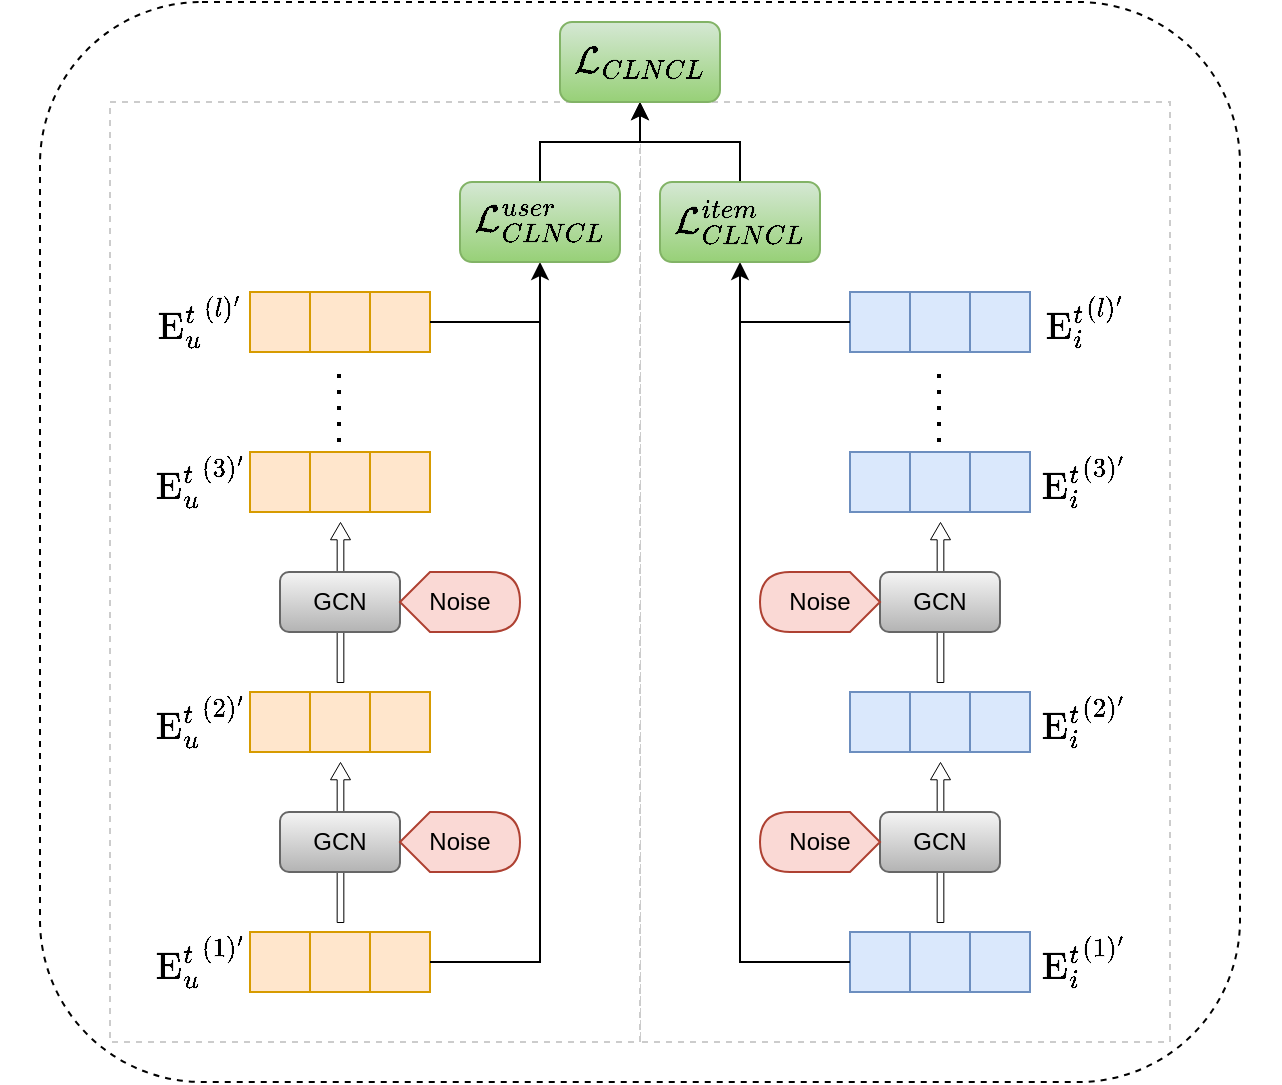 <mxfile version="24.7.7">
  <diagram name="第 1 页" id="0odNos-ram8B0JtTMt9t">
    <mxGraphModel dx="1386" dy="748" grid="1" gridSize="10" guides="1" tooltips="1" connect="1" arrows="1" fold="1" page="1" pageScale="1" pageWidth="1169" pageHeight="827" math="1" shadow="0">
      <root>
        <mxCell id="0" />
        <mxCell id="1" parent="0" />
        <mxCell id="C153-lScjyPloALbCFHb-121" value="" style="rounded=1;whiteSpace=wrap;html=1;dashed=1;" parent="1" vertex="1">
          <mxGeometry x="40" y="180" width="600" height="540" as="geometry" />
        </mxCell>
        <mxCell id="C153-lScjyPloALbCFHb-119" value="" style="rounded=0;whiteSpace=wrap;html=1;dashed=1;strokeColor=#CCCCCC;" parent="1" vertex="1">
          <mxGeometry x="340" y="230" width="265" height="470" as="geometry" />
        </mxCell>
        <mxCell id="C153-lScjyPloALbCFHb-118" value="" style="rounded=0;whiteSpace=wrap;html=1;dashed=1;strokeColor=#CCCCCC;" parent="1" vertex="1">
          <mxGeometry x="75" y="230" width="265" height="470" as="geometry" />
        </mxCell>
        <mxCell id="C153-lScjyPloALbCFHb-97" value="" style="shape=singleArrow;direction=north;whiteSpace=wrap;html=1;arrowWidth=0.333;arrowSize=0.108;strokeWidth=0.5;" parent="1" vertex="1">
          <mxGeometry x="485" y="560" width="10" height="80" as="geometry" />
        </mxCell>
        <mxCell id="C153-lScjyPloALbCFHb-99" value="" style="shape=singleArrow;direction=north;whiteSpace=wrap;html=1;arrowWidth=0.333;arrowSize=0.108;strokeWidth=0.5;" parent="1" vertex="1">
          <mxGeometry x="485" y="440" width="10" height="80" as="geometry" />
        </mxCell>
        <mxCell id="C153-lScjyPloALbCFHb-98" value="" style="shape=singleArrow;direction=north;whiteSpace=wrap;html=1;arrowWidth=0.333;arrowSize=0.108;strokeWidth=0.5;" parent="1" vertex="1">
          <mxGeometry x="185" y="440" width="10" height="80" as="geometry" />
        </mxCell>
        <mxCell id="C153-lScjyPloALbCFHb-23" value="&lt;font style=&quot;font-size: 16px;&quot;&gt;$$ {\mathrm{E}_{u}^{t}}^{(1)&#39;}$$&lt;/font&gt;" style="text;html=1;align=center;verticalAlign=middle;whiteSpace=wrap;rounded=0;" parent="1" vertex="1">
          <mxGeometry x="98" y="640" width="45" height="40" as="geometry" />
        </mxCell>
        <mxCell id="C153-lScjyPloALbCFHb-24" value="&lt;font style=&quot;font-size: 16px;&quot;&gt;$$ {\mathrm{E}_{i}^{t}}^{(1)&#39;}$$&lt;/font&gt;" style="text;html=1;align=center;verticalAlign=middle;whiteSpace=wrap;rounded=0;" parent="1" vertex="1">
          <mxGeometry x="540" y="640" width="45" height="40" as="geometry" />
        </mxCell>
        <mxCell id="C153-lScjyPloALbCFHb-28" value="" style="group" parent="1" vertex="1" connectable="0">
          <mxGeometry x="445" y="645" width="90" height="30" as="geometry" />
        </mxCell>
        <mxCell id="C153-lScjyPloALbCFHb-25" value="" style="whiteSpace=wrap;html=1;aspect=fixed;fillColor=#dae8fc;strokeColor=#6c8ebf;" parent="C153-lScjyPloALbCFHb-28" vertex="1">
          <mxGeometry width="30" height="30" as="geometry" />
        </mxCell>
        <mxCell id="C153-lScjyPloALbCFHb-26" value="" style="whiteSpace=wrap;html=1;aspect=fixed;fillColor=#dae8fc;strokeColor=#6c8ebf;" parent="C153-lScjyPloALbCFHb-28" vertex="1">
          <mxGeometry x="30" width="30" height="30" as="geometry" />
        </mxCell>
        <mxCell id="C153-lScjyPloALbCFHb-27" value="" style="whiteSpace=wrap;html=1;aspect=fixed;fillColor=#dae8fc;strokeColor=#6c8ebf;" parent="C153-lScjyPloALbCFHb-28" vertex="1">
          <mxGeometry x="60" width="30" height="30" as="geometry" />
        </mxCell>
        <mxCell id="C153-lScjyPloALbCFHb-29" value="" style="group;fillColor=#ffe6cc;strokeColor=#d79b00;" parent="1" vertex="1" connectable="0">
          <mxGeometry x="145" y="645" width="90" height="30" as="geometry" />
        </mxCell>
        <mxCell id="C153-lScjyPloALbCFHb-30" value="" style="whiteSpace=wrap;html=1;aspect=fixed;fillColor=#ffe6cc;strokeColor=#d79b00;" parent="C153-lScjyPloALbCFHb-29" vertex="1">
          <mxGeometry width="30" height="30" as="geometry" />
        </mxCell>
        <mxCell id="C153-lScjyPloALbCFHb-31" value="" style="whiteSpace=wrap;html=1;aspect=fixed;fillColor=#ffe6cc;strokeColor=#d79b00;" parent="C153-lScjyPloALbCFHb-29" vertex="1">
          <mxGeometry x="30" width="30" height="30" as="geometry" />
        </mxCell>
        <mxCell id="C153-lScjyPloALbCFHb-32" value="" style="whiteSpace=wrap;html=1;aspect=fixed;fillColor=#ffe6cc;strokeColor=#d79b00;" parent="C153-lScjyPloALbCFHb-29" vertex="1">
          <mxGeometry x="60" width="30" height="30" as="geometry" />
        </mxCell>
        <mxCell id="C153-lScjyPloALbCFHb-33" value="&lt;font style=&quot;font-size: 16px;&quot;&gt;$$ {\mathrm{E}_{u}^{t}}^{(2)&#39;}$$&lt;/font&gt;" style="text;html=1;align=center;verticalAlign=middle;whiteSpace=wrap;rounded=0;" parent="1" vertex="1">
          <mxGeometry x="98" y="520" width="45" height="40" as="geometry" />
        </mxCell>
        <mxCell id="C153-lScjyPloALbCFHb-34" value="&lt;font style=&quot;font-size: 16px;&quot;&gt;$$ {\mathrm{E}_{i}^{t}}^{(2)&#39;}$$&lt;/font&gt;" style="text;html=1;align=center;verticalAlign=middle;whiteSpace=wrap;rounded=0;" parent="1" vertex="1">
          <mxGeometry x="540" y="520" width="45" height="40" as="geometry" />
        </mxCell>
        <mxCell id="C153-lScjyPloALbCFHb-35" value="" style="group" parent="1" vertex="1" connectable="0">
          <mxGeometry x="445" y="525" width="90" height="30" as="geometry" />
        </mxCell>
        <mxCell id="C153-lScjyPloALbCFHb-36" value="" style="whiteSpace=wrap;html=1;aspect=fixed;fillColor=#dae8fc;strokeColor=#6c8ebf;" parent="C153-lScjyPloALbCFHb-35" vertex="1">
          <mxGeometry width="30" height="30" as="geometry" />
        </mxCell>
        <mxCell id="C153-lScjyPloALbCFHb-37" value="" style="whiteSpace=wrap;html=1;aspect=fixed;fillColor=#dae8fc;strokeColor=#6c8ebf;" parent="C153-lScjyPloALbCFHb-35" vertex="1">
          <mxGeometry x="30" width="30" height="30" as="geometry" />
        </mxCell>
        <mxCell id="C153-lScjyPloALbCFHb-38" value="" style="whiteSpace=wrap;html=1;aspect=fixed;fillColor=#dae8fc;strokeColor=#6c8ebf;" parent="C153-lScjyPloALbCFHb-35" vertex="1">
          <mxGeometry x="60" width="30" height="30" as="geometry" />
        </mxCell>
        <mxCell id="C153-lScjyPloALbCFHb-39" value="" style="group;fillColor=#ffe6cc;strokeColor=#d79b00;" parent="1" vertex="1" connectable="0">
          <mxGeometry x="145" y="525" width="90" height="30" as="geometry" />
        </mxCell>
        <mxCell id="C153-lScjyPloALbCFHb-40" value="" style="whiteSpace=wrap;html=1;aspect=fixed;fillColor=#ffe6cc;strokeColor=#d79b00;" parent="C153-lScjyPloALbCFHb-39" vertex="1">
          <mxGeometry width="30" height="30" as="geometry" />
        </mxCell>
        <mxCell id="C153-lScjyPloALbCFHb-41" value="" style="whiteSpace=wrap;html=1;aspect=fixed;fillColor=#ffe6cc;strokeColor=#d79b00;" parent="C153-lScjyPloALbCFHb-39" vertex="1">
          <mxGeometry x="30" width="30" height="30" as="geometry" />
        </mxCell>
        <mxCell id="C153-lScjyPloALbCFHb-42" value="" style="whiteSpace=wrap;html=1;aspect=fixed;fillColor=#ffe6cc;strokeColor=#d79b00;" parent="C153-lScjyPloALbCFHb-39" vertex="1">
          <mxGeometry x="60" width="30" height="30" as="geometry" />
        </mxCell>
        <mxCell id="C153-lScjyPloALbCFHb-45" value="GCN" style="rounded=1;whiteSpace=wrap;html=1;fillColor=#f5f5f5;gradientColor=#b3b3b3;strokeColor=#666666;" parent="1" vertex="1">
          <mxGeometry x="460" y="585" width="60" height="30" as="geometry" />
        </mxCell>
        <mxCell id="C153-lScjyPloALbCFHb-46" value="" style="shape=display;whiteSpace=wrap;html=1;fillColor=#fad9d5;strokeColor=#ae4132;rotation=-180;" parent="1" vertex="1">
          <mxGeometry x="400" y="585" width="60" height="30" as="geometry" />
        </mxCell>
        <mxCell id="C153-lScjyPloALbCFHb-51" value="&lt;font style=&quot;font-size: 16px;&quot;&gt;$$ {\mathrm{E}_{u}^{t}}^{(3)&#39;}$$&lt;/font&gt;" style="text;html=1;align=center;verticalAlign=middle;whiteSpace=wrap;rounded=0;" parent="1" vertex="1">
          <mxGeometry x="98" y="400" width="45" height="40" as="geometry" />
        </mxCell>
        <mxCell id="C153-lScjyPloALbCFHb-52" value="&lt;font style=&quot;font-size: 16px;&quot;&gt;$$ {\mathrm{E}_{i}^{t}}^{(3)&#39;}$$&lt;/font&gt;" style="text;html=1;align=center;verticalAlign=middle;whiteSpace=wrap;rounded=0;fontFamily=Helvetica;fontSize=12;fontColor=default;" parent="1" vertex="1">
          <mxGeometry x="540" y="400" width="45" height="40" as="geometry" />
        </mxCell>
        <mxCell id="C153-lScjyPloALbCFHb-53" value="" style="group" parent="1" vertex="1" connectable="0">
          <mxGeometry x="445" y="405" width="90" height="30" as="geometry" />
        </mxCell>
        <mxCell id="C153-lScjyPloALbCFHb-54" value="" style="whiteSpace=wrap;html=1;aspect=fixed;fillColor=#dae8fc;strokeColor=#6c8ebf;" parent="C153-lScjyPloALbCFHb-53" vertex="1">
          <mxGeometry width="30" height="30" as="geometry" />
        </mxCell>
        <mxCell id="C153-lScjyPloALbCFHb-55" value="" style="whiteSpace=wrap;html=1;aspect=fixed;fillColor=#dae8fc;strokeColor=#6c8ebf;" parent="C153-lScjyPloALbCFHb-53" vertex="1">
          <mxGeometry x="30" width="30" height="30" as="geometry" />
        </mxCell>
        <mxCell id="C153-lScjyPloALbCFHb-56" value="" style="whiteSpace=wrap;html=1;aspect=fixed;fillColor=#dae8fc;strokeColor=#6c8ebf;" parent="C153-lScjyPloALbCFHb-53" vertex="1">
          <mxGeometry x="60" width="30" height="30" as="geometry" />
        </mxCell>
        <mxCell id="C153-lScjyPloALbCFHb-57" value="" style="group;fillColor=#ffe6cc;strokeColor=#d79b00;" parent="1" vertex="1" connectable="0">
          <mxGeometry x="145" y="405" width="90" height="30" as="geometry" />
        </mxCell>
        <mxCell id="C153-lScjyPloALbCFHb-58" value="" style="whiteSpace=wrap;html=1;aspect=fixed;fillColor=#ffe6cc;strokeColor=#d79b00;" parent="C153-lScjyPloALbCFHb-57" vertex="1">
          <mxGeometry width="30" height="30" as="geometry" />
        </mxCell>
        <mxCell id="C153-lScjyPloALbCFHb-59" value="" style="whiteSpace=wrap;html=1;aspect=fixed;fillColor=#ffe6cc;strokeColor=#d79b00;" parent="C153-lScjyPloALbCFHb-57" vertex="1">
          <mxGeometry x="30" width="30" height="30" as="geometry" />
        </mxCell>
        <mxCell id="C153-lScjyPloALbCFHb-60" value="" style="whiteSpace=wrap;html=1;aspect=fixed;fillColor=#ffe6cc;strokeColor=#d79b00;" parent="C153-lScjyPloALbCFHb-57" vertex="1">
          <mxGeometry x="60" width="30" height="30" as="geometry" />
        </mxCell>
        <mxCell id="C153-lScjyPloALbCFHb-62" value="GCN" style="rounded=1;whiteSpace=wrap;html=1;fillColor=#f5f5f5;gradientColor=#b3b3b3;strokeColor=#666666;" parent="1" vertex="1">
          <mxGeometry x="160" y="465" width="60" height="30" as="geometry" />
        </mxCell>
        <mxCell id="C153-lScjyPloALbCFHb-63" value="Noise" style="shape=display;whiteSpace=wrap;html=1;fillColor=#fad9d5;strokeColor=#ae4132;" parent="1" vertex="1">
          <mxGeometry x="220" y="465" width="60" height="30" as="geometry" />
        </mxCell>
        <mxCell id="C153-lScjyPloALbCFHb-65" value="GCN" style="rounded=1;whiteSpace=wrap;html=1;fillColor=#f5f5f5;gradientColor=#b3b3b3;strokeColor=#666666;" parent="1" vertex="1">
          <mxGeometry x="460" y="465" width="60" height="30" as="geometry" />
        </mxCell>
        <mxCell id="C153-lScjyPloALbCFHb-66" value="" style="shape=display;whiteSpace=wrap;html=1;fillColor=#fad9d5;strokeColor=#ae4132;rotation=-180;" parent="1" vertex="1">
          <mxGeometry x="400" y="465" width="60" height="30" as="geometry" />
        </mxCell>
        <mxCell id="C153-lScjyPloALbCFHb-69" value="" style="endArrow=none;dashed=1;html=1;dashPattern=1 3;strokeWidth=2;rounded=0;" parent="1" edge="1">
          <mxGeometry width="50" height="50" relative="1" as="geometry">
            <mxPoint x="189.5" y="400" as="sourcePoint" />
            <mxPoint x="189.5" y="360" as="targetPoint" />
          </mxGeometry>
        </mxCell>
        <mxCell id="C153-lScjyPloALbCFHb-72" value="&lt;font style=&quot;font-size: 16px;&quot;&gt;$$ {\mathrm{E}_{u}^{t}}^{(l)&#39;}$$&lt;/font&gt;" style="text;html=1;align=center;verticalAlign=middle;whiteSpace=wrap;rounded=0;" parent="1" vertex="1">
          <mxGeometry x="98" y="320" width="45" height="40" as="geometry" />
        </mxCell>
        <mxCell id="C153-lScjyPloALbCFHb-73" value="&lt;font style=&quot;font-size: 16px;&quot;&gt;$$ {\mathrm{E}_{i}^{t}}^{(l)&#39;}$$&lt;/font&gt;" style="text;html=1;align=center;verticalAlign=middle;whiteSpace=wrap;rounded=0;" parent="1" vertex="1">
          <mxGeometry x="540" y="320" width="45" height="40" as="geometry" />
        </mxCell>
        <mxCell id="C153-lScjyPloALbCFHb-74" value="" style="group" parent="1" vertex="1" connectable="0">
          <mxGeometry x="445" y="325" width="90" height="30" as="geometry" />
        </mxCell>
        <mxCell id="C153-lScjyPloALbCFHb-75" value="" style="whiteSpace=wrap;html=1;aspect=fixed;fillColor=#dae8fc;strokeColor=#6c8ebf;" parent="C153-lScjyPloALbCFHb-74" vertex="1">
          <mxGeometry width="30" height="30" as="geometry" />
        </mxCell>
        <mxCell id="C153-lScjyPloALbCFHb-77" value="" style="whiteSpace=wrap;html=1;aspect=fixed;fillColor=#dae8fc;strokeColor=#6c8ebf;" parent="C153-lScjyPloALbCFHb-74" vertex="1">
          <mxGeometry x="30" width="30" height="30" as="geometry" />
        </mxCell>
        <mxCell id="C153-lScjyPloALbCFHb-78" value="" style="whiteSpace=wrap;html=1;aspect=fixed;fillColor=#dae8fc;strokeColor=#6c8ebf;" parent="C153-lScjyPloALbCFHb-74" vertex="1">
          <mxGeometry x="60" width="30" height="30" as="geometry" />
        </mxCell>
        <mxCell id="C153-lScjyPloALbCFHb-79" value="" style="group;fillColor=#ffe6cc;strokeColor=#d79b00;" parent="1" vertex="1" connectable="0">
          <mxGeometry x="145" y="325" width="90" height="30" as="geometry" />
        </mxCell>
        <mxCell id="C153-lScjyPloALbCFHb-80" value="" style="whiteSpace=wrap;html=1;aspect=fixed;fillColor=#ffe6cc;strokeColor=#d79b00;" parent="C153-lScjyPloALbCFHb-79" vertex="1">
          <mxGeometry width="30" height="30" as="geometry" />
        </mxCell>
        <mxCell id="C153-lScjyPloALbCFHb-82" value="" style="whiteSpace=wrap;html=1;aspect=fixed;fillColor=#ffe6cc;strokeColor=#d79b00;" parent="C153-lScjyPloALbCFHb-79" vertex="1">
          <mxGeometry x="30" width="30" height="30" as="geometry" />
        </mxCell>
        <mxCell id="C153-lScjyPloALbCFHb-83" value="" style="whiteSpace=wrap;html=1;aspect=fixed;fillColor=#ffe6cc;strokeColor=#d79b00;" parent="C153-lScjyPloALbCFHb-79" vertex="1">
          <mxGeometry x="60" width="30" height="30" as="geometry" />
        </mxCell>
        <mxCell id="C153-lScjyPloALbCFHb-85" value="" style="endArrow=none;dashed=1;html=1;dashPattern=1 3;strokeWidth=2;rounded=0;" parent="1" edge="1">
          <mxGeometry width="50" height="50" relative="1" as="geometry">
            <mxPoint x="489.5" y="400" as="sourcePoint" />
            <mxPoint x="489.5" y="360" as="targetPoint" />
          </mxGeometry>
        </mxCell>
        <mxCell id="C153-lScjyPloALbCFHb-91" value="" style="shape=singleArrow;direction=north;whiteSpace=wrap;html=1;arrowWidth=0.333;arrowSize=0.108;strokeWidth=0.5;" parent="1" vertex="1">
          <mxGeometry x="185" y="560" width="10" height="80" as="geometry" />
        </mxCell>
        <mxCell id="C153-lScjyPloALbCFHb-43" value="GCN" style="rounded=1;whiteSpace=wrap;html=1;fillColor=#f5f5f5;gradientColor=#b3b3b3;strokeColor=#666666;" parent="1" vertex="1">
          <mxGeometry x="160" y="585" width="60" height="30" as="geometry" />
        </mxCell>
        <mxCell id="C153-lScjyPloALbCFHb-44" value="Noise" style="shape=display;whiteSpace=wrap;html=1;fillColor=#fad9d5;strokeColor=#ae4132;" parent="1" vertex="1">
          <mxGeometry x="220" y="585" width="60" height="30" as="geometry" />
        </mxCell>
        <mxCell id="C153-lScjyPloALbCFHb-102" style="edgeStyle=orthogonalEdgeStyle;rounded=0;orthogonalLoop=1;jettySize=auto;html=1;entryX=1;entryY=0.5;entryDx=0;entryDy=0;exitX=1;exitY=0.5;exitDx=0;exitDy=0;endArrow=none;endFill=0;" parent="1" source="C153-lScjyPloALbCFHb-32" target="C153-lScjyPloALbCFHb-83" edge="1">
          <mxGeometry relative="1" as="geometry">
            <Array as="points">
              <mxPoint x="290" y="660" />
              <mxPoint x="290" y="340" />
            </Array>
          </mxGeometry>
        </mxCell>
        <mxCell id="C153-lScjyPloALbCFHb-105" value="" style="endArrow=classic;html=1;rounded=0;entryX=0.5;entryY=1;entryDx=0;entryDy=0;" parent="1" target="C153-lScjyPloALbCFHb-107" edge="1">
          <mxGeometry width="50" height="50" relative="1" as="geometry">
            <mxPoint x="290" y="340" as="sourcePoint" />
            <mxPoint x="290" y="280" as="targetPoint" />
          </mxGeometry>
        </mxCell>
        <mxCell id="C153-lScjyPloALbCFHb-106" value="" style="endArrow=classic;html=1;rounded=0;entryX=0.5;entryY=1;entryDx=0;entryDy=0;" parent="1" target="C153-lScjyPloALbCFHb-108" edge="1">
          <mxGeometry width="50" height="50" relative="1" as="geometry">
            <mxPoint x="390" y="340" as="sourcePoint" />
            <mxPoint x="390" y="280" as="targetPoint" />
          </mxGeometry>
        </mxCell>
        <mxCell id="C153-lScjyPloALbCFHb-112" style="edgeStyle=orthogonalEdgeStyle;rounded=0;orthogonalLoop=1;jettySize=auto;html=1;exitX=0.5;exitY=0;exitDx=0;exitDy=0;entryX=0.5;entryY=1;entryDx=0;entryDy=0;" parent="1" source="C153-lScjyPloALbCFHb-107" target="C153-lScjyPloALbCFHb-111" edge="1">
          <mxGeometry relative="1" as="geometry" />
        </mxCell>
        <mxCell id="C153-lScjyPloALbCFHb-107" value="&lt;font style=&quot;font-size: 16px;&quot;&gt;$$\mathcal{L}_{CLNCL}^{user}$$&lt;/font&gt;" style="rounded=1;whiteSpace=wrap;html=1;fillColor=#d5e8d4;gradientColor=#97d077;strokeColor=#82b366;" parent="1" vertex="1">
          <mxGeometry x="250" y="270" width="80" height="40" as="geometry" />
        </mxCell>
        <mxCell id="C153-lScjyPloALbCFHb-114" style="edgeStyle=orthogonalEdgeStyle;rounded=0;orthogonalLoop=1;jettySize=auto;html=1;entryX=0.5;entryY=1;entryDx=0;entryDy=0;" parent="1" source="C153-lScjyPloALbCFHb-108" target="C153-lScjyPloALbCFHb-111" edge="1">
          <mxGeometry relative="1" as="geometry" />
        </mxCell>
        <mxCell id="C153-lScjyPloALbCFHb-108" value="&lt;font style=&quot;font-size: 16px;&quot;&gt;$$\mathcal{L}_{CLNCL}^{item}$$&lt;/font&gt;" style="rounded=1;whiteSpace=wrap;html=1;fillColor=#d5e8d4;gradientColor=#97d077;strokeColor=#82b366;" parent="1" vertex="1">
          <mxGeometry x="350" y="270" width="80" height="40" as="geometry" />
        </mxCell>
        <mxCell id="C153-lScjyPloALbCFHb-109" style="edgeStyle=orthogonalEdgeStyle;rounded=0;orthogonalLoop=1;jettySize=auto;html=1;entryX=0;entryY=0.5;entryDx=0;entryDy=0;exitX=0;exitY=0.5;exitDx=0;exitDy=0;endArrow=none;endFill=0;" parent="1" source="C153-lScjyPloALbCFHb-25" target="C153-lScjyPloALbCFHb-75" edge="1">
          <mxGeometry relative="1" as="geometry">
            <Array as="points">
              <mxPoint x="390" y="660" />
              <mxPoint x="390" y="340" />
            </Array>
          </mxGeometry>
        </mxCell>
        <mxCell id="C153-lScjyPloALbCFHb-111" value="&lt;font style=&quot;font-size: 16px;&quot;&gt;$$\mathcal{L}_{CLNCL}$$&lt;/font&gt;" style="rounded=1;whiteSpace=wrap;html=1;fillColor=#d5e8d4;gradientColor=#97d077;strokeColor=#82b366;" parent="1" vertex="1">
          <mxGeometry x="300" y="190" width="80" height="40" as="geometry" />
        </mxCell>
        <mxCell id="C153-lScjyPloALbCFHb-115" value="Noise" style="text;html=1;align=center;verticalAlign=middle;whiteSpace=wrap;rounded=0;" parent="1" vertex="1">
          <mxGeometry x="400" y="465" width="60" height="30" as="geometry" />
        </mxCell>
        <mxCell id="C153-lScjyPloALbCFHb-117" value="Noise" style="text;html=1;align=center;verticalAlign=middle;whiteSpace=wrap;rounded=0;" parent="1" vertex="1">
          <mxGeometry x="400" y="585" width="60" height="30" as="geometry" />
        </mxCell>
      </root>
    </mxGraphModel>
  </diagram>
</mxfile>
